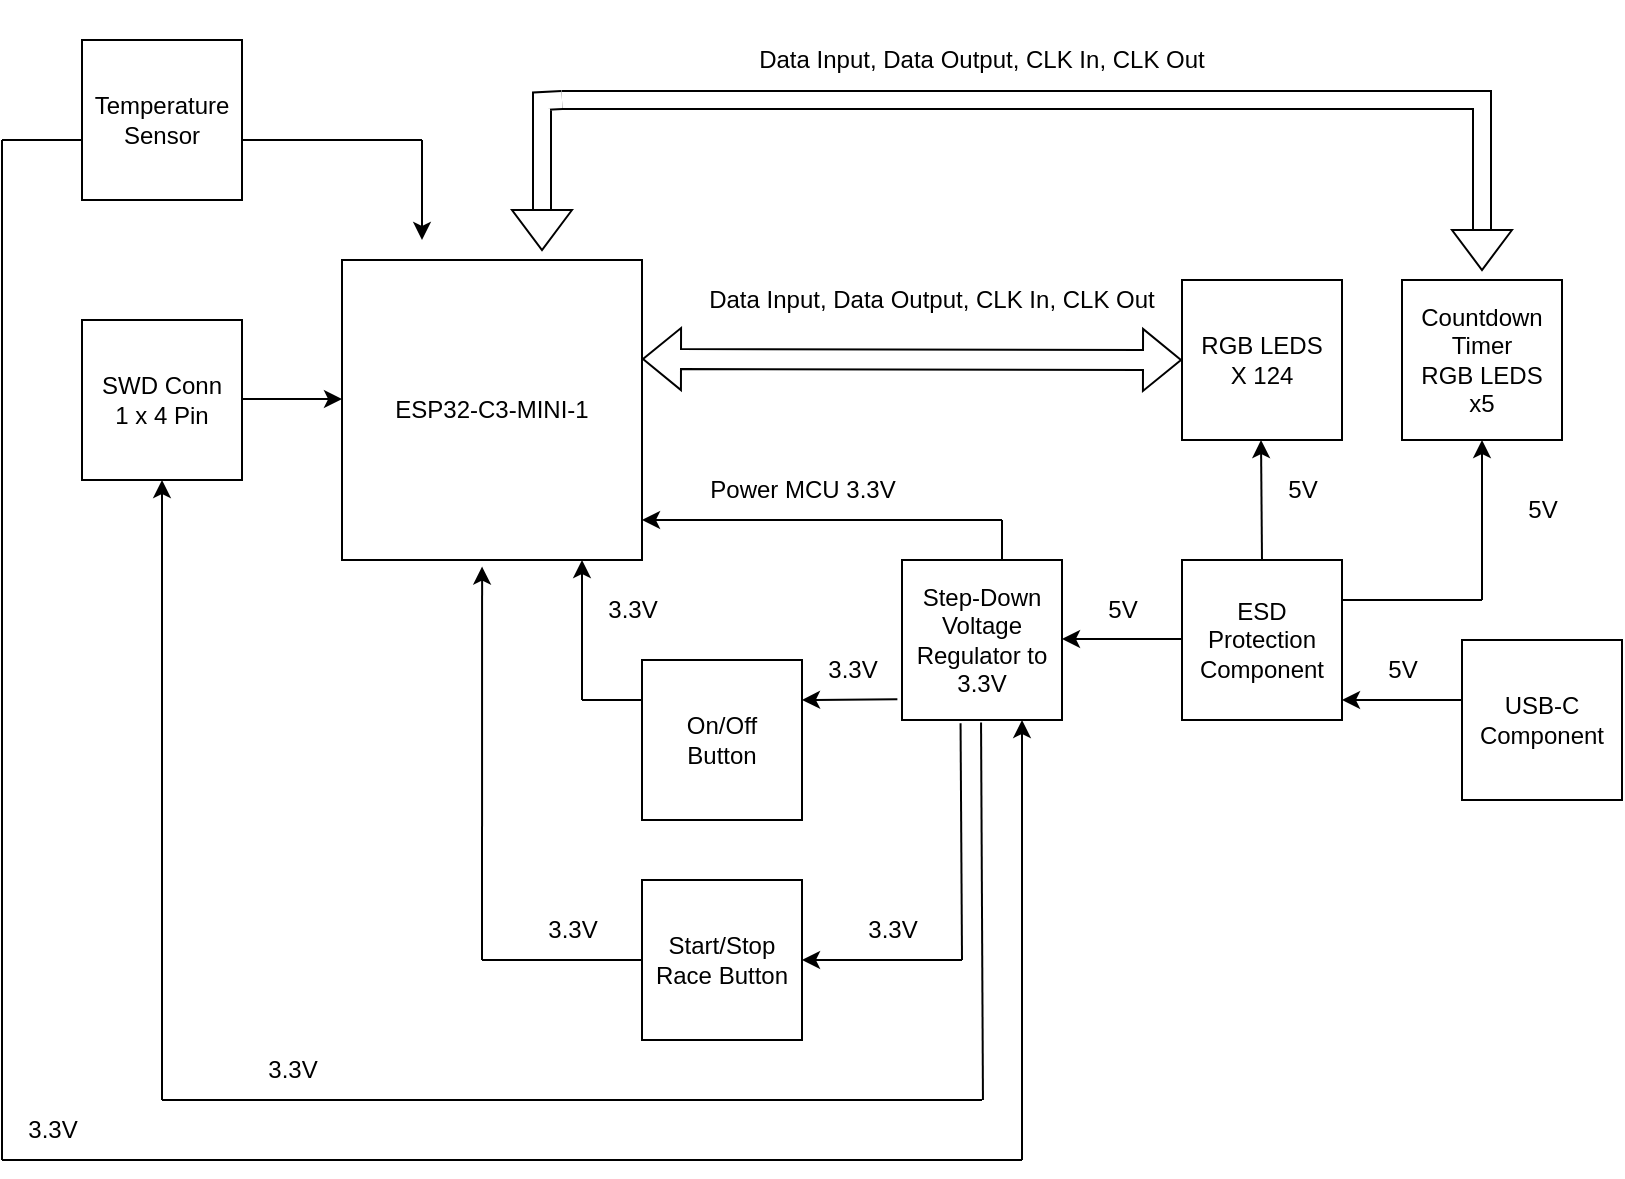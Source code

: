 <mxfile version="24.2.3" type="device">
  <diagram name="Page-1" id="NtAFpCO2j-qn-RovqE0h">
    <mxGraphModel dx="1207" dy="765" grid="1" gridSize="10" guides="1" tooltips="1" connect="1" arrows="1" fold="1" page="1" pageScale="1" pageWidth="850" pageHeight="1100" math="0" shadow="0">
      <root>
        <mxCell id="0" />
        <mxCell id="1" parent="0" />
        <mxCell id="MRw95LfSZwAX-kwFUWbm-1" value="ESP32-C3-MINI-1" style="whiteSpace=wrap;html=1;aspect=fixed;" vertex="1" parent="1">
          <mxGeometry x="190" y="160" width="150" height="150" as="geometry" />
        </mxCell>
        <mxCell id="MRw95LfSZwAX-kwFUWbm-2" value="USB-C&lt;div&gt;Component&lt;/div&gt;" style="whiteSpace=wrap;html=1;aspect=fixed;" vertex="1" parent="1">
          <mxGeometry x="750" y="350" width="80" height="80" as="geometry" />
        </mxCell>
        <mxCell id="MRw95LfSZwAX-kwFUWbm-4" value="" style="endArrow=classic;html=1;rounded=0;" edge="1" parent="1">
          <mxGeometry width="50" height="50" relative="1" as="geometry">
            <mxPoint x="750" y="380" as="sourcePoint" />
            <mxPoint x="690" y="380" as="targetPoint" />
          </mxGeometry>
        </mxCell>
        <mxCell id="MRw95LfSZwAX-kwFUWbm-5" value="ESD Protection&lt;div&gt;Component&lt;/div&gt;" style="whiteSpace=wrap;html=1;aspect=fixed;" vertex="1" parent="1">
          <mxGeometry x="610" y="310" width="80" height="80" as="geometry" />
        </mxCell>
        <mxCell id="MRw95LfSZwAX-kwFUWbm-6" value="RGB LEDS&lt;div&gt;X 124&lt;/div&gt;" style="whiteSpace=wrap;html=1;aspect=fixed;" vertex="1" parent="1">
          <mxGeometry x="610" y="170" width="80" height="80" as="geometry" />
        </mxCell>
        <mxCell id="MRw95LfSZwAX-kwFUWbm-7" value="" style="endArrow=classic;html=1;rounded=0;exitX=0.5;exitY=0;exitDx=0;exitDy=0;" edge="1" parent="1" source="MRw95LfSZwAX-kwFUWbm-5">
          <mxGeometry width="50" height="50" relative="1" as="geometry">
            <mxPoint x="649.5" y="300" as="sourcePoint" />
            <mxPoint x="649.5" y="250" as="targetPoint" />
          </mxGeometry>
        </mxCell>
        <mxCell id="MRw95LfSZwAX-kwFUWbm-11" value="Data Input, Data Output, CLK In, CLK Out" style="whiteSpace=wrap;html=1;strokeColor=none;fillColor=none;" vertex="1" parent="1">
          <mxGeometry x="370" y="150" width="230" height="60" as="geometry" />
        </mxCell>
        <mxCell id="MRw95LfSZwAX-kwFUWbm-13" value="" style="shape=flexArrow;endArrow=classic;startArrow=classic;html=1;rounded=0;entryX=0;entryY=0.5;entryDx=0;entryDy=0;" edge="1" parent="1" target="MRw95LfSZwAX-kwFUWbm-6">
          <mxGeometry width="100" height="100" relative="1" as="geometry">
            <mxPoint x="340" y="209.5" as="sourcePoint" />
            <mxPoint x="440" y="209.5" as="targetPoint" />
          </mxGeometry>
        </mxCell>
        <mxCell id="MRw95LfSZwAX-kwFUWbm-14" value="Step-Down Voltage Regulator to 3.3V" style="whiteSpace=wrap;html=1;aspect=fixed;" vertex="1" parent="1">
          <mxGeometry x="470" y="310" width="80" height="80" as="geometry" />
        </mxCell>
        <mxCell id="MRw95LfSZwAX-kwFUWbm-16" value="" style="endArrow=classic;html=1;rounded=0;" edge="1" parent="1">
          <mxGeometry width="50" height="50" relative="1" as="geometry">
            <mxPoint x="610" y="349.5" as="sourcePoint" />
            <mxPoint x="550" y="349.5" as="targetPoint" />
          </mxGeometry>
        </mxCell>
        <mxCell id="MRw95LfSZwAX-kwFUWbm-20" value="5V" style="text;html=1;align=center;verticalAlign=middle;resizable=0;points=[];autosize=1;strokeColor=none;fillColor=none;" vertex="1" parent="1">
          <mxGeometry x="700" y="350" width="40" height="30" as="geometry" />
        </mxCell>
        <mxCell id="MRw95LfSZwAX-kwFUWbm-21" value="5V" style="text;html=1;align=center;verticalAlign=middle;resizable=0;points=[];autosize=1;strokeColor=none;fillColor=none;" vertex="1" parent="1">
          <mxGeometry x="650" y="260" width="40" height="30" as="geometry" />
        </mxCell>
        <mxCell id="MRw95LfSZwAX-kwFUWbm-22" value="5V" style="text;html=1;align=center;verticalAlign=middle;resizable=0;points=[];autosize=1;strokeColor=none;fillColor=none;" vertex="1" parent="1">
          <mxGeometry x="560" y="320" width="40" height="30" as="geometry" />
        </mxCell>
        <mxCell id="MRw95LfSZwAX-kwFUWbm-23" value="Power MCU 3.3V" style="text;html=1;align=center;verticalAlign=middle;resizable=0;points=[];autosize=1;strokeColor=none;fillColor=none;" vertex="1" parent="1">
          <mxGeometry x="360" y="260" width="120" height="30" as="geometry" />
        </mxCell>
        <mxCell id="MRw95LfSZwAX-kwFUWbm-27" value="" style="endArrow=classic;html=1;rounded=0;" edge="1" parent="1">
          <mxGeometry width="50" height="50" relative="1" as="geometry">
            <mxPoint x="520" y="290" as="sourcePoint" />
            <mxPoint x="340" y="290" as="targetPoint" />
          </mxGeometry>
        </mxCell>
        <mxCell id="MRw95LfSZwAX-kwFUWbm-28" value="On/Off&lt;div&gt;Button&lt;/div&gt;" style="whiteSpace=wrap;html=1;aspect=fixed;" vertex="1" parent="1">
          <mxGeometry x="340" y="360" width="80" height="80" as="geometry" />
        </mxCell>
        <mxCell id="MRw95LfSZwAX-kwFUWbm-34" value="" style="endArrow=classic;html=1;rounded=0;entryX=0;entryY=0.75;entryDx=0;entryDy=0;exitX=-0.029;exitY=0.87;exitDx=0;exitDy=0;exitPerimeter=0;" edge="1" parent="1" source="MRw95LfSZwAX-kwFUWbm-14">
          <mxGeometry width="50" height="50" relative="1" as="geometry">
            <mxPoint x="460" y="380" as="sourcePoint" />
            <mxPoint x="420" y="380" as="targetPoint" />
          </mxGeometry>
        </mxCell>
        <mxCell id="MRw95LfSZwAX-kwFUWbm-35" value="3.3V" style="text;html=1;align=center;verticalAlign=middle;resizable=0;points=[];autosize=1;strokeColor=none;fillColor=none;" vertex="1" parent="1">
          <mxGeometry x="420" y="350" width="50" height="30" as="geometry" />
        </mxCell>
        <mxCell id="MRw95LfSZwAX-kwFUWbm-36" value="" style="endArrow=none;html=1;rounded=0;" edge="1" parent="1">
          <mxGeometry width="50" height="50" relative="1" as="geometry">
            <mxPoint x="310" y="380" as="sourcePoint" />
            <mxPoint x="340" y="380" as="targetPoint" />
          </mxGeometry>
        </mxCell>
        <mxCell id="MRw95LfSZwAX-kwFUWbm-37" value="" style="endArrow=classic;html=1;rounded=0;entryX=0.8;entryY=1;entryDx=0;entryDy=0;entryPerimeter=0;" edge="1" parent="1" target="MRw95LfSZwAX-kwFUWbm-1">
          <mxGeometry width="50" height="50" relative="1" as="geometry">
            <mxPoint x="310" y="380" as="sourcePoint" />
            <mxPoint x="360" y="320" as="targetPoint" />
          </mxGeometry>
        </mxCell>
        <mxCell id="MRw95LfSZwAX-kwFUWbm-38" value="3.3V" style="text;html=1;align=center;verticalAlign=middle;resizable=0;points=[];autosize=1;strokeColor=none;fillColor=none;" vertex="1" parent="1">
          <mxGeometry x="310" y="320" width="50" height="30" as="geometry" />
        </mxCell>
        <mxCell id="MRw95LfSZwAX-kwFUWbm-41" value="Start/Stop&lt;div&gt;Race Button&lt;/div&gt;" style="whiteSpace=wrap;html=1;aspect=fixed;" vertex="1" parent="1">
          <mxGeometry x="340" y="470" width="80" height="80" as="geometry" />
        </mxCell>
        <mxCell id="MRw95LfSZwAX-kwFUWbm-42" value="" style="endArrow=none;html=1;rounded=0;entryX=0.366;entryY=1.02;entryDx=0;entryDy=0;entryPerimeter=0;" edge="1" parent="1" target="MRw95LfSZwAX-kwFUWbm-14">
          <mxGeometry width="50" height="50" relative="1" as="geometry">
            <mxPoint x="500" y="510" as="sourcePoint" />
            <mxPoint x="520" y="390" as="targetPoint" />
          </mxGeometry>
        </mxCell>
        <mxCell id="MRw95LfSZwAX-kwFUWbm-43" value="" style="endArrow=classic;html=1;rounded=0;entryX=1;entryY=0.5;entryDx=0;entryDy=0;" edge="1" parent="1" target="MRw95LfSZwAX-kwFUWbm-41">
          <mxGeometry width="50" height="50" relative="1" as="geometry">
            <mxPoint x="500" y="510" as="sourcePoint" />
            <mxPoint x="430" y="510" as="targetPoint" />
          </mxGeometry>
        </mxCell>
        <mxCell id="MRw95LfSZwAX-kwFUWbm-44" value="3.3V" style="text;html=1;align=center;verticalAlign=middle;resizable=0;points=[];autosize=1;strokeColor=none;fillColor=none;" vertex="1" parent="1">
          <mxGeometry x="440" y="480" width="50" height="30" as="geometry" />
        </mxCell>
        <mxCell id="MRw95LfSZwAX-kwFUWbm-46" value="" style="endArrow=none;html=1;rounded=0;" edge="1" parent="1">
          <mxGeometry width="50" height="50" relative="1" as="geometry">
            <mxPoint x="260" y="510" as="sourcePoint" />
            <mxPoint x="340" y="510" as="targetPoint" />
          </mxGeometry>
        </mxCell>
        <mxCell id="MRw95LfSZwAX-kwFUWbm-47" value="" style="endArrow=classic;html=1;rounded=0;entryX=0.467;entryY=1.022;entryDx=0;entryDy=0;entryPerimeter=0;" edge="1" parent="1" target="MRw95LfSZwAX-kwFUWbm-1">
          <mxGeometry width="50" height="50" relative="1" as="geometry">
            <mxPoint x="260" y="510" as="sourcePoint" />
            <mxPoint x="260" y="450" as="targetPoint" />
          </mxGeometry>
        </mxCell>
        <mxCell id="MRw95LfSZwAX-kwFUWbm-48" value="3.3V" style="text;html=1;align=center;verticalAlign=middle;resizable=0;points=[];autosize=1;strokeColor=none;fillColor=none;" vertex="1" parent="1">
          <mxGeometry x="280" y="480" width="50" height="30" as="geometry" />
        </mxCell>
        <mxCell id="MRw95LfSZwAX-kwFUWbm-49" value="Countdown&lt;div&gt;Timer&lt;/div&gt;&lt;div&gt;RGB LEDS&lt;/div&gt;&lt;div&gt;x5&lt;/div&gt;" style="whiteSpace=wrap;html=1;aspect=fixed;" vertex="1" parent="1">
          <mxGeometry x="720" y="170" width="80" height="80" as="geometry" />
        </mxCell>
        <mxCell id="MRw95LfSZwAX-kwFUWbm-50" value="" style="endArrow=none;html=1;rounded=0;" edge="1" parent="1">
          <mxGeometry width="50" height="50" relative="1" as="geometry">
            <mxPoint x="690" y="330" as="sourcePoint" />
            <mxPoint x="760" y="330" as="targetPoint" />
          </mxGeometry>
        </mxCell>
        <mxCell id="MRw95LfSZwAX-kwFUWbm-51" value="" style="endArrow=classic;html=1;rounded=0;entryX=0.5;entryY=1;entryDx=0;entryDy=0;" edge="1" parent="1" target="MRw95LfSZwAX-kwFUWbm-49">
          <mxGeometry width="50" height="50" relative="1" as="geometry">
            <mxPoint x="760" y="330" as="sourcePoint" />
            <mxPoint x="760" y="260" as="targetPoint" />
          </mxGeometry>
        </mxCell>
        <mxCell id="MRw95LfSZwAX-kwFUWbm-54" value="" style="endArrow=none;html=1;rounded=0;" edge="1" parent="1">
          <mxGeometry width="50" height="50" relative="1" as="geometry">
            <mxPoint x="520" y="310" as="sourcePoint" />
            <mxPoint x="520" y="290" as="targetPoint" />
          </mxGeometry>
        </mxCell>
        <mxCell id="MRw95LfSZwAX-kwFUWbm-56" value="" style="shape=filledEdge;curved=0;rounded=0;fixDash=1;endArrow=none;strokeWidth=10;fillColor=#ffffff;edgeStyle=orthogonalEdgeStyle;html=1;" edge="1" parent="1" source="MRw95LfSZwAX-kwFUWbm-61">
          <mxGeometry width="60" height="40" relative="1" as="geometry">
            <mxPoint x="760" y="140" as="sourcePoint" />
            <mxPoint x="760" y="100" as="targetPoint" />
            <Array as="points" />
          </mxGeometry>
        </mxCell>
        <mxCell id="MRw95LfSZwAX-kwFUWbm-57" value="" style="shape=filledEdge;curved=0;rounded=0;fixDash=1;endArrow=none;strokeWidth=10;fillColor=#ffffff;edgeStyle=orthogonalEdgeStyle;html=1;" edge="1" parent="1">
          <mxGeometry width="60" height="40" relative="1" as="geometry">
            <mxPoint x="760" y="100" as="sourcePoint" />
            <mxPoint x="300" y="80" as="targetPoint" />
            <Array as="points">
              <mxPoint x="760" y="80" />
              <mxPoint x="640" y="80" />
            </Array>
          </mxGeometry>
        </mxCell>
        <mxCell id="MRw95LfSZwAX-kwFUWbm-59" value="" style="shape=filledEdge;curved=0;rounded=0;fixDash=1;endArrow=none;strokeWidth=10;fillColor=#ffffff;edgeStyle=orthogonalEdgeStyle;html=1;" edge="1" parent="1">
          <mxGeometry width="60" height="40" relative="1" as="geometry">
            <mxPoint x="300" y="80" as="sourcePoint" />
            <mxPoint x="290" y="140" as="targetPoint" />
          </mxGeometry>
        </mxCell>
        <mxCell id="MRw95LfSZwAX-kwFUWbm-60" value="" style="triangle;whiteSpace=wrap;html=1;rotation=90;" vertex="1" parent="1">
          <mxGeometry x="280" y="130" width="20" height="30" as="geometry" />
        </mxCell>
        <mxCell id="MRw95LfSZwAX-kwFUWbm-62" value="" style="shape=filledEdge;curved=0;rounded=0;fixDash=1;endArrow=none;strokeWidth=10;fillColor=#ffffff;edgeStyle=orthogonalEdgeStyle;html=1;" edge="1" parent="1" target="MRw95LfSZwAX-kwFUWbm-61">
          <mxGeometry width="60" height="40" relative="1" as="geometry">
            <mxPoint x="760" y="140" as="sourcePoint" />
            <mxPoint x="760" y="100" as="targetPoint" />
            <Array as="points">
              <mxPoint x="759.77" y="170" />
            </Array>
          </mxGeometry>
        </mxCell>
        <mxCell id="MRw95LfSZwAX-kwFUWbm-61" value="" style="triangle;whiteSpace=wrap;html=1;rotation=90;" vertex="1" parent="1">
          <mxGeometry x="750" y="140" width="20" height="30" as="geometry" />
        </mxCell>
        <mxCell id="MRw95LfSZwAX-kwFUWbm-63" value="Data Input, Data Output, CLK In, CLK Out" style="whiteSpace=wrap;html=1;strokeColor=none;fillColor=none;" vertex="1" parent="1">
          <mxGeometry x="395" y="30" width="230" height="60" as="geometry" />
        </mxCell>
        <mxCell id="MRw95LfSZwAX-kwFUWbm-64" value="5V" style="text;html=1;align=center;verticalAlign=middle;resizable=0;points=[];autosize=1;strokeColor=none;fillColor=none;" vertex="1" parent="1">
          <mxGeometry x="770" y="270" width="40" height="30" as="geometry" />
        </mxCell>
        <mxCell id="MRw95LfSZwAX-kwFUWbm-65" value="SWD Conn&lt;div&gt;1 x 4 Pin&lt;/div&gt;" style="whiteSpace=wrap;html=1;aspect=fixed;" vertex="1" parent="1">
          <mxGeometry x="60" y="190" width="80" height="80" as="geometry" />
        </mxCell>
        <mxCell id="MRw95LfSZwAX-kwFUWbm-66" value="" style="endArrow=classic;html=1;rounded=0;" edge="1" parent="1">
          <mxGeometry width="50" height="50" relative="1" as="geometry">
            <mxPoint x="140" y="229.55" as="sourcePoint" />
            <mxPoint x="190" y="229.55" as="targetPoint" />
          </mxGeometry>
        </mxCell>
        <mxCell id="MRw95LfSZwAX-kwFUWbm-67" value="" style="endArrow=none;html=1;rounded=0;entryX=0.863;entryY=1.016;entryDx=0;entryDy=0;entryPerimeter=0;" edge="1" parent="1">
          <mxGeometry width="50" height="50" relative="1" as="geometry">
            <mxPoint x="510.48" y="580" as="sourcePoint" />
            <mxPoint x="509.52" y="391.28" as="targetPoint" />
          </mxGeometry>
        </mxCell>
        <mxCell id="MRw95LfSZwAX-kwFUWbm-68" value="" style="endArrow=none;html=1;rounded=0;" edge="1" parent="1">
          <mxGeometry width="50" height="50" relative="1" as="geometry">
            <mxPoint x="100" y="580" as="sourcePoint" />
            <mxPoint x="510" y="580" as="targetPoint" />
          </mxGeometry>
        </mxCell>
        <mxCell id="MRw95LfSZwAX-kwFUWbm-70" value="" style="endArrow=classic;html=1;rounded=0;entryX=0.5;entryY=1;entryDx=0;entryDy=0;" edge="1" parent="1" target="MRw95LfSZwAX-kwFUWbm-65">
          <mxGeometry width="50" height="50" relative="1" as="geometry">
            <mxPoint x="100" y="580" as="sourcePoint" />
            <mxPoint x="100" y="510" as="targetPoint" />
          </mxGeometry>
        </mxCell>
        <mxCell id="MRw95LfSZwAX-kwFUWbm-71" value="3.3V" style="text;html=1;align=center;verticalAlign=middle;resizable=0;points=[];autosize=1;strokeColor=none;fillColor=none;" vertex="1" parent="1">
          <mxGeometry x="140" y="550" width="50" height="30" as="geometry" />
        </mxCell>
        <mxCell id="MRw95LfSZwAX-kwFUWbm-72" value="Temperature&lt;div&gt;Sensor&lt;/div&gt;" style="whiteSpace=wrap;html=1;aspect=fixed;" vertex="1" parent="1">
          <mxGeometry x="60" y="50" width="80" height="80" as="geometry" />
        </mxCell>
        <mxCell id="MRw95LfSZwAX-kwFUWbm-73" value="" style="endArrow=none;html=1;rounded=0;" edge="1" parent="1">
          <mxGeometry width="50" height="50" relative="1" as="geometry">
            <mxPoint x="140" y="100" as="sourcePoint" />
            <mxPoint x="230" y="100" as="targetPoint" />
          </mxGeometry>
        </mxCell>
        <mxCell id="MRw95LfSZwAX-kwFUWbm-74" value="" style="endArrow=classic;html=1;rounded=0;" edge="1" parent="1">
          <mxGeometry width="50" height="50" relative="1" as="geometry">
            <mxPoint x="230" y="100" as="sourcePoint" />
            <mxPoint x="230" y="150" as="targetPoint" />
          </mxGeometry>
        </mxCell>
        <mxCell id="MRw95LfSZwAX-kwFUWbm-75" value="" style="endArrow=none;html=1;rounded=0;" edge="1" parent="1">
          <mxGeometry width="50" height="50" relative="1" as="geometry">
            <mxPoint x="20" y="100" as="sourcePoint" />
            <mxPoint x="60" y="100" as="targetPoint" />
          </mxGeometry>
        </mxCell>
        <mxCell id="MRw95LfSZwAX-kwFUWbm-76" value="" style="endArrow=none;html=1;rounded=0;" edge="1" parent="1">
          <mxGeometry width="50" height="50" relative="1" as="geometry">
            <mxPoint x="20" y="610" as="sourcePoint" />
            <mxPoint x="20" y="100" as="targetPoint" />
          </mxGeometry>
        </mxCell>
        <mxCell id="MRw95LfSZwAX-kwFUWbm-77" value="" style="endArrow=none;html=1;rounded=0;" edge="1" parent="1">
          <mxGeometry width="50" height="50" relative="1" as="geometry">
            <mxPoint x="20" y="610" as="sourcePoint" />
            <mxPoint x="530" y="610" as="targetPoint" />
          </mxGeometry>
        </mxCell>
        <mxCell id="MRw95LfSZwAX-kwFUWbm-78" value="" style="endArrow=classic;html=1;rounded=0;entryX=0.75;entryY=1;entryDx=0;entryDy=0;" edge="1" parent="1" target="MRw95LfSZwAX-kwFUWbm-14">
          <mxGeometry width="50" height="50" relative="1" as="geometry">
            <mxPoint x="530" y="610" as="sourcePoint" />
            <mxPoint x="580" y="560" as="targetPoint" />
          </mxGeometry>
        </mxCell>
        <mxCell id="MRw95LfSZwAX-kwFUWbm-79" value="3.3V" style="text;html=1;align=center;verticalAlign=middle;resizable=0;points=[];autosize=1;strokeColor=none;fillColor=none;" vertex="1" parent="1">
          <mxGeometry x="20" y="580" width="50" height="30" as="geometry" />
        </mxCell>
      </root>
    </mxGraphModel>
  </diagram>
</mxfile>
